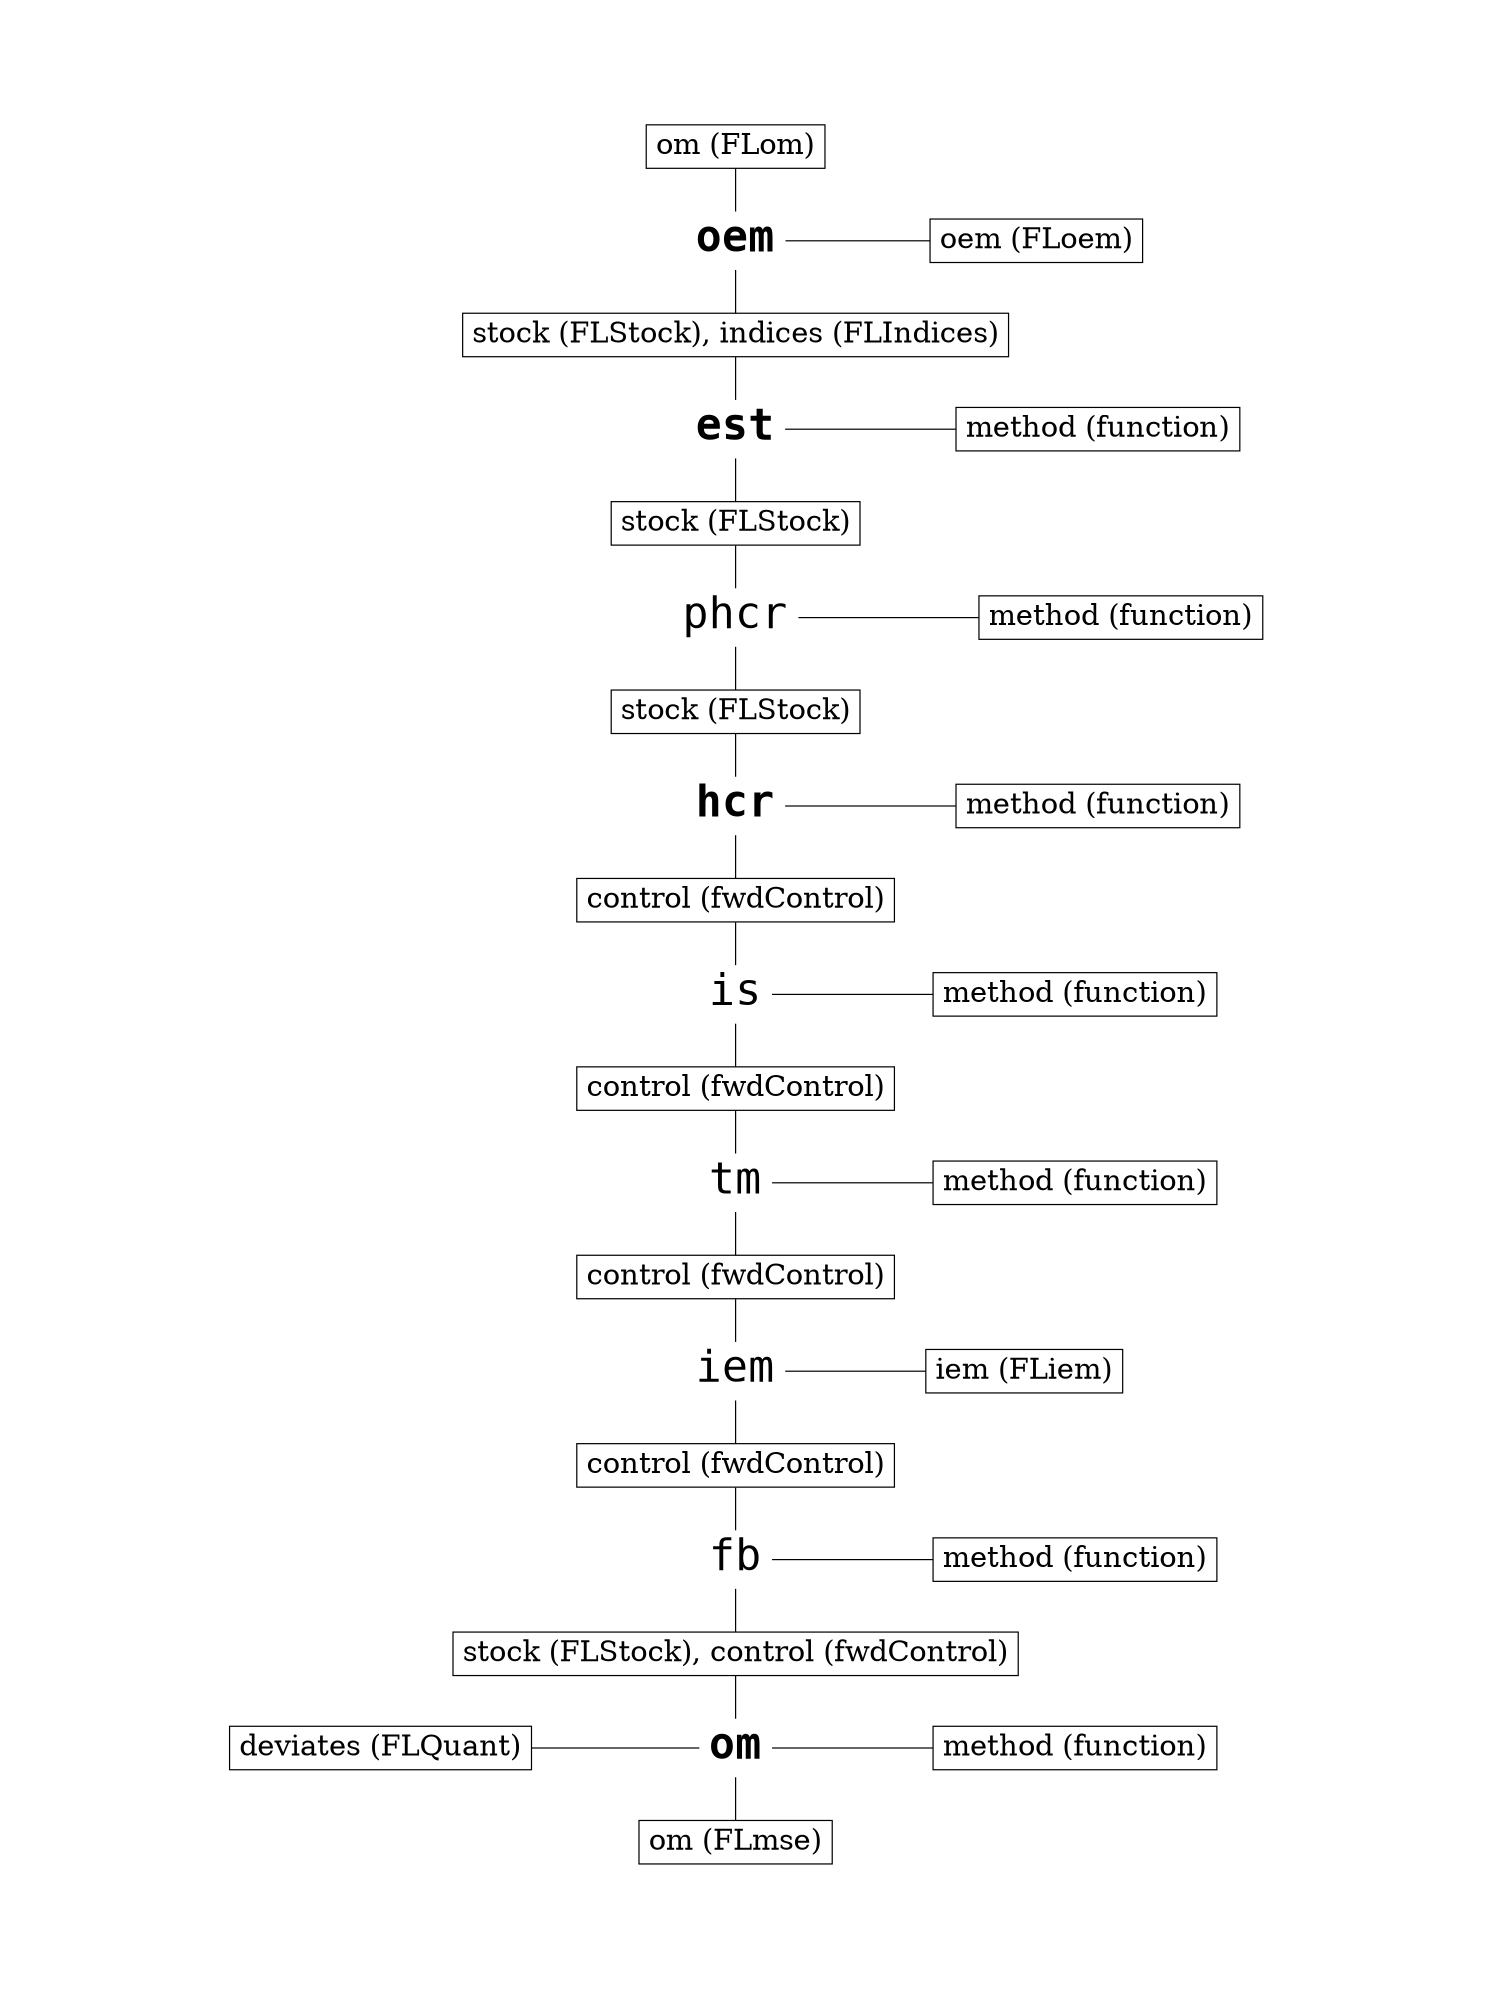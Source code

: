 graph mp {
  
  /* GRAPH */
  graph [ratio="fill", size="8.3,11.7!", margin=0.8]

  /* EDGES */
  edge [arrowhead="none"];
  
  /* NODES */
  node [shape=box, fontsize=24];

  /* Compulsory steps */
  oem, est, hcr, om[shape=plaintext,
    fontsize=36, fontcolor="#000000", fontname="Courier-Bold"];
  
  /* Optional steps */
  phcr, is, tm, iem, fb[shape=plaintext,
    fontsize=36, fontcolor="#000000", fontname="Courier"];

  /* Inputs/Outputs/Arguments */
  oemin [label="om (FLom)"];
  oemargs [label="oem (FLoem)"];
  
  estin [label="stock (FLStock), indices (FLIndices)"];
  estargs [label="method (function)"];
  
  phcrin [label="stock (FLStock)"];
  phcrargs [label="method (function)"];
  
  hcrin [label="stock (FLStock)"];
  hcrargs [label="method (function)"];
  
  isin [label="control (fwdControl)"];
  isargs [label="method (function)"];
  
  tmin [label="control (fwdControl)"];
  tmargs [label="method (function)"];
  
  iemin [label="control (fwdControl)"];
  iemargs [label="iem (FLiem)"];
  
  fbin [label="control (fwdControl)"];
  fbargs [label="method (function)"];
  
  omin [label="stock (FLStock), control (fwdControl)"];
  omout [label="om (FLmse)"];
  omargs [label="method (function)"];
  omargs2 [label="deviates (FLQuant)"];

  oem -- oemargs;
    {rank=same; oem; oemargs;}
  est -- estargs;
    {rank=same; est; estargs;}
  phcr -- phcrargs;
    {rank=same; phcr; phcrargs;}
  hcr -- hcrargs;
    {rank=same; hcr; hcrargs;}
  is -- isargs;
    {rank=same; is; isargs;}
  tm -- tmargs;
    {rank=same; tm; tmargs;}
  iem -- iemargs;
    {rank=same; iem; iemargs;}
  fb -- fbargs;
    {rank=same; fb; fbargs;}
  omargs2 -- om -- omargs;
    {rank=same; om; omargs; omargs2;}
  
  /* Code flow */
  oemin -- oem -- estin -- est -- phcrin -- phcr -- hcrin -- hcr -- isin -- is;
  is -- tmin -- tm -- iemin -- iem -- fbin -- fb -- omin -- om -- omout;
}
